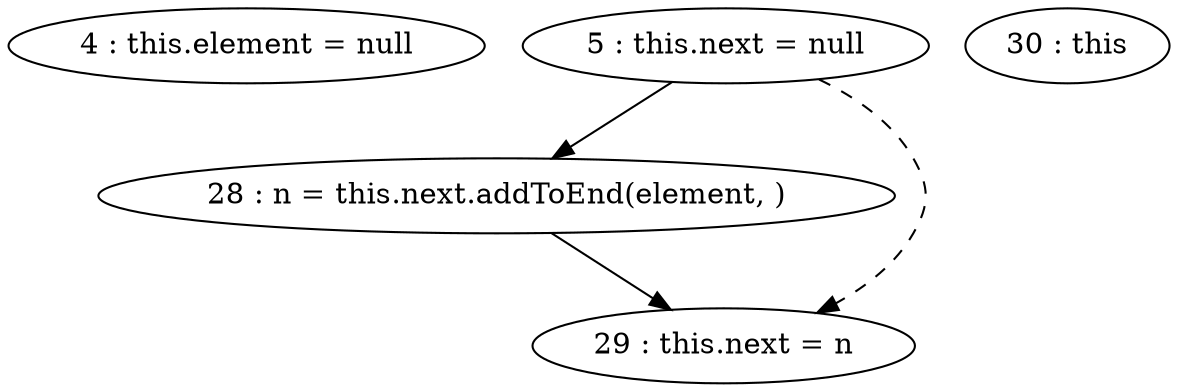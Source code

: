 digraph G {
"4 : this.element = null"
"5 : this.next = null"
"5 : this.next = null" -> "28 : n = this.next.addToEnd(element, )"
"5 : this.next = null" -> "29 : this.next = n" [style=dashed]
"28 : n = this.next.addToEnd(element, )"
"28 : n = this.next.addToEnd(element, )" -> "29 : this.next = n"
"29 : this.next = n"
"30 : this"
}